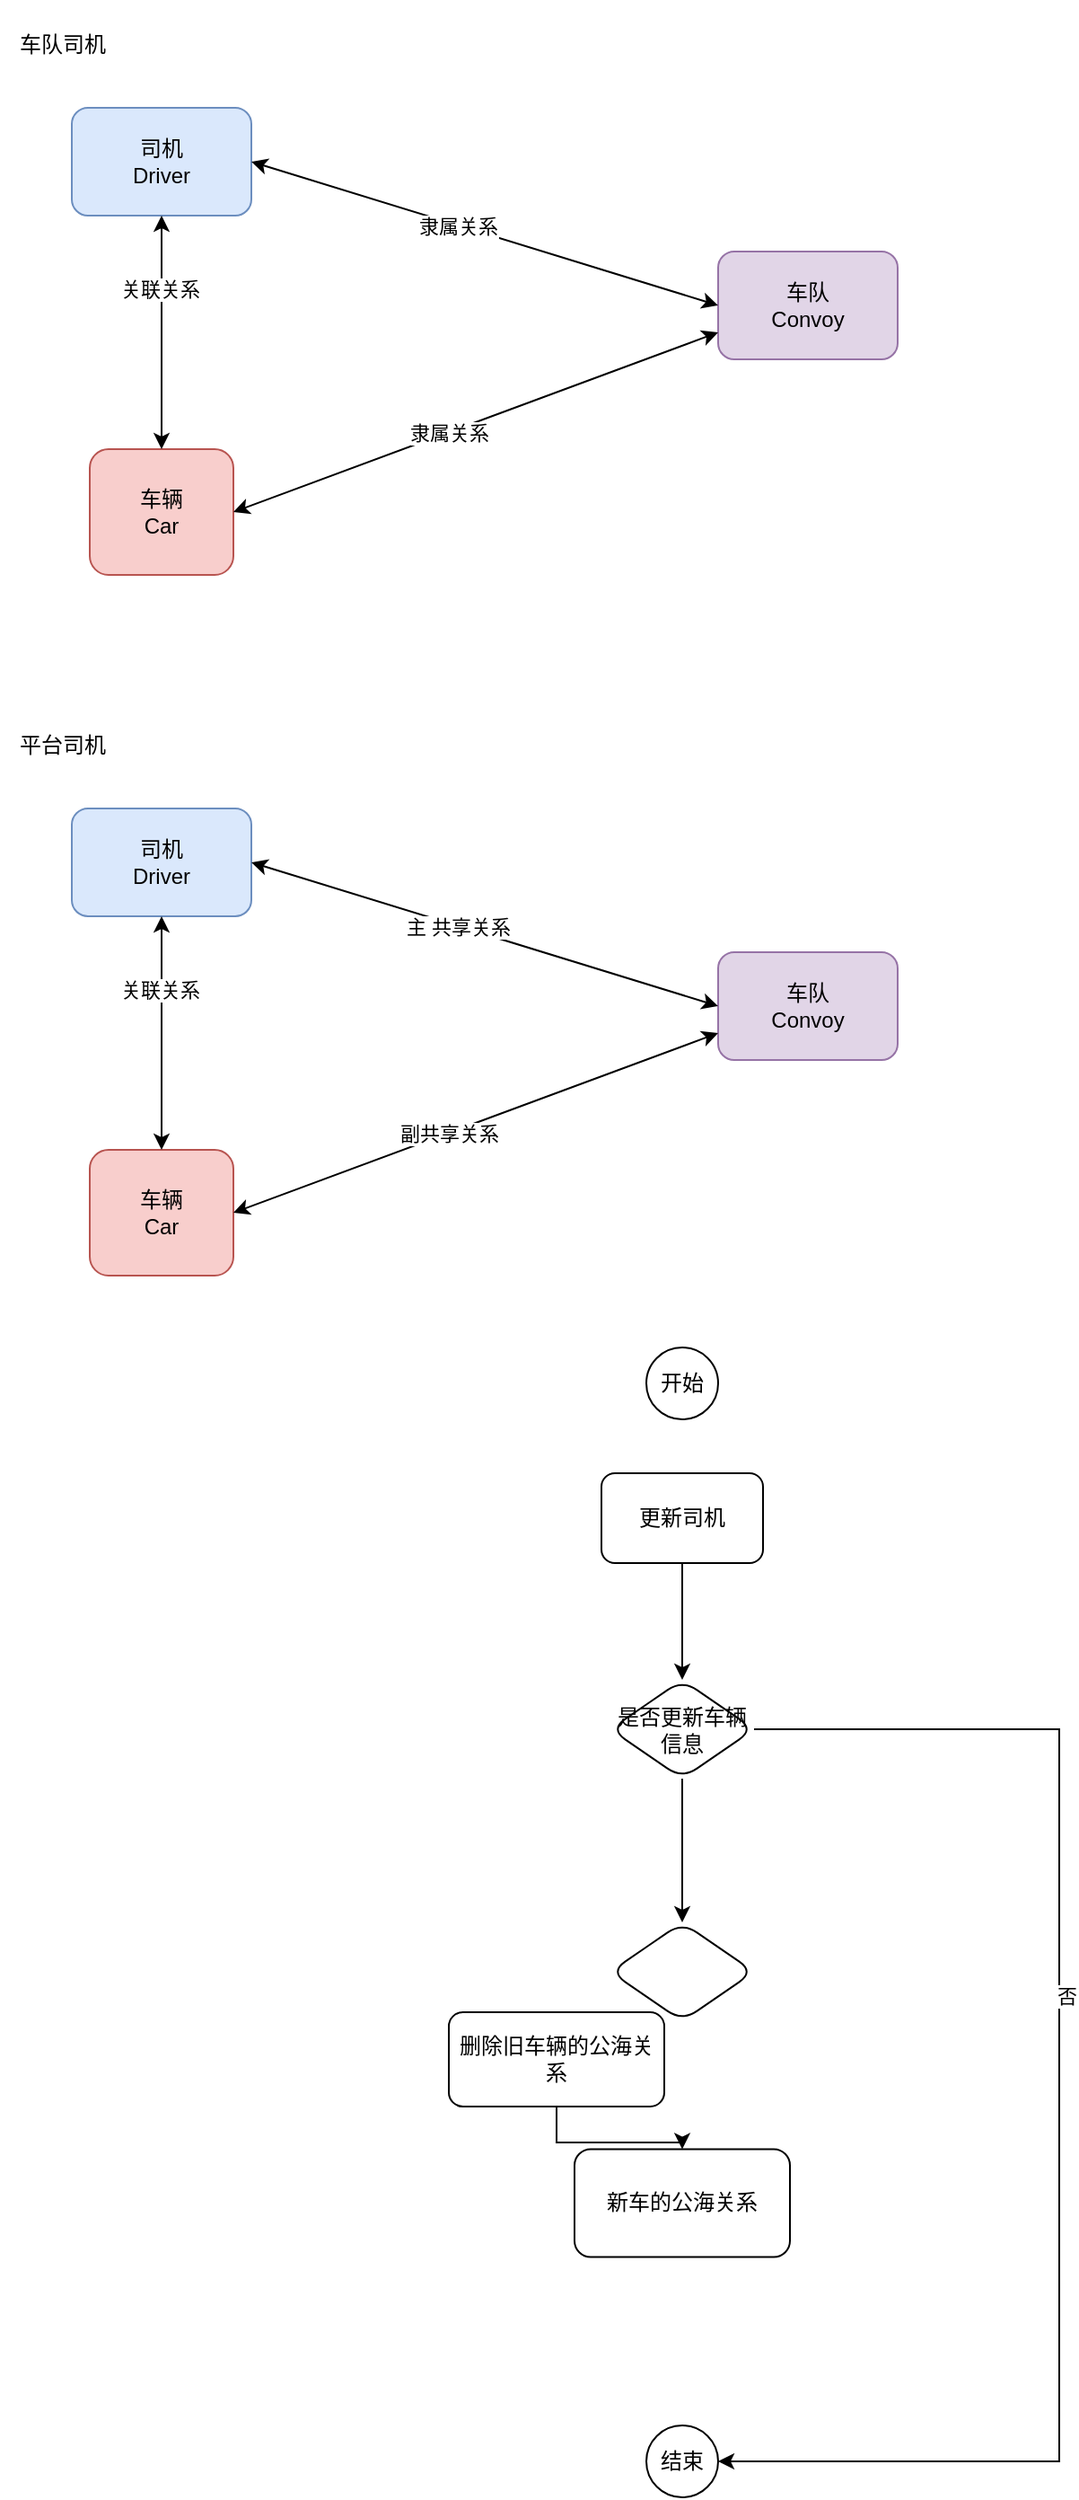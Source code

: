 <mxfile version="14.2.7" type="github">
  <diagram id="2kbX1E1XRLJPokDe4Fhj" name="第 1 页">
    <mxGraphModel dx="1619" dy="1062" grid="1" gridSize="10" guides="1" tooltips="1" connect="1" arrows="1" fold="1" page="1" pageScale="1" pageWidth="827" pageHeight="1169" math="0" shadow="0">
      <root>
        <mxCell id="0" />
        <mxCell id="1" parent="0" />
        <mxCell id="YYjRhVhqArYzpzuxB-8n-1" value="司机&lt;br&gt;Driver" style="rounded=1;whiteSpace=wrap;html=1;fillColor=#dae8fc;strokeColor=#6c8ebf;" vertex="1" parent="1">
          <mxGeometry x="110" y="170" width="100" height="60" as="geometry" />
        </mxCell>
        <mxCell id="YYjRhVhqArYzpzuxB-8n-2" value="车队&lt;br&gt;Convoy" style="rounded=1;whiteSpace=wrap;html=1;fillColor=#e1d5e7;strokeColor=#9673a6;" vertex="1" parent="1">
          <mxGeometry x="470" y="250" width="100" height="60" as="geometry" />
        </mxCell>
        <mxCell id="YYjRhVhqArYzpzuxB-8n-3" value="车辆&lt;br&gt;Car" style="rounded=1;whiteSpace=wrap;html=1;fillColor=#f8cecc;strokeColor=#b85450;" vertex="1" parent="1">
          <mxGeometry x="120" y="360" width="80" height="70" as="geometry" />
        </mxCell>
        <mxCell id="YYjRhVhqArYzpzuxB-8n-4" value="" style="endArrow=classic;startArrow=classic;html=1;entryX=0;entryY=0.5;entryDx=0;entryDy=0;" edge="1" parent="1" target="YYjRhVhqArYzpzuxB-8n-2">
          <mxGeometry width="50" height="50" relative="1" as="geometry">
            <mxPoint x="210" y="200" as="sourcePoint" />
            <mxPoint x="260" y="150" as="targetPoint" />
          </mxGeometry>
        </mxCell>
        <mxCell id="YYjRhVhqArYzpzuxB-8n-5" value="隶属关系" style="edgeLabel;html=1;align=center;verticalAlign=middle;resizable=0;points=[];" vertex="1" connectable="0" parent="YYjRhVhqArYzpzuxB-8n-4">
          <mxGeometry x="-0.115" relative="1" as="geometry">
            <mxPoint as="offset" />
          </mxGeometry>
        </mxCell>
        <mxCell id="YYjRhVhqArYzpzuxB-8n-6" value="" style="endArrow=classic;startArrow=classic;html=1;entryX=0;entryY=0.75;entryDx=0;entryDy=0;exitX=1;exitY=0.5;exitDx=0;exitDy=0;" edge="1" parent="1" source="YYjRhVhqArYzpzuxB-8n-3" target="YYjRhVhqArYzpzuxB-8n-2">
          <mxGeometry width="50" height="50" relative="1" as="geometry">
            <mxPoint x="360" y="490" as="sourcePoint" />
            <mxPoint x="690" y="530" as="targetPoint" />
          </mxGeometry>
        </mxCell>
        <mxCell id="YYjRhVhqArYzpzuxB-8n-7" value="隶属关系" style="edgeLabel;html=1;align=center;verticalAlign=middle;resizable=0;points=[];" vertex="1" connectable="0" parent="YYjRhVhqArYzpzuxB-8n-6">
          <mxGeometry x="-0.115" relative="1" as="geometry">
            <mxPoint as="offset" />
          </mxGeometry>
        </mxCell>
        <mxCell id="YYjRhVhqArYzpzuxB-8n-8" value="" style="endArrow=classic;startArrow=classic;html=1;exitX=0.5;exitY=1;exitDx=0;exitDy=0;entryX=0.5;entryY=0;entryDx=0;entryDy=0;" edge="1" parent="1" source="YYjRhVhqArYzpzuxB-8n-1" target="YYjRhVhqArYzpzuxB-8n-3">
          <mxGeometry width="50" height="50" relative="1" as="geometry">
            <mxPoint x="230" y="540" as="sourcePoint" />
            <mxPoint x="280" y="490" as="targetPoint" />
          </mxGeometry>
        </mxCell>
        <mxCell id="YYjRhVhqArYzpzuxB-8n-9" value="关联关系" style="edgeLabel;html=1;align=center;verticalAlign=middle;resizable=0;points=[];" vertex="1" connectable="0" parent="YYjRhVhqArYzpzuxB-8n-8">
          <mxGeometry x="-0.354" y="-1" relative="1" as="geometry">
            <mxPoint y="-1" as="offset" />
          </mxGeometry>
        </mxCell>
        <mxCell id="YYjRhVhqArYzpzuxB-8n-11" value="车队司机" style="text;html=1;strokeColor=none;fillColor=none;align=center;verticalAlign=middle;whiteSpace=wrap;rounded=0;" vertex="1" parent="1">
          <mxGeometry x="70" y="110" width="70" height="50" as="geometry" />
        </mxCell>
        <mxCell id="YYjRhVhqArYzpzuxB-8n-24" value="司机&lt;br&gt;Driver" style="rounded=1;whiteSpace=wrap;html=1;fillColor=#dae8fc;strokeColor=#6c8ebf;" vertex="1" parent="1">
          <mxGeometry x="110" y="560" width="100" height="60" as="geometry" />
        </mxCell>
        <mxCell id="YYjRhVhqArYzpzuxB-8n-25" value="车队&lt;br&gt;Convoy" style="rounded=1;whiteSpace=wrap;html=1;fillColor=#e1d5e7;strokeColor=#9673a6;" vertex="1" parent="1">
          <mxGeometry x="470" y="640" width="100" height="60" as="geometry" />
        </mxCell>
        <mxCell id="YYjRhVhqArYzpzuxB-8n-26" value="车辆&lt;br&gt;Car" style="rounded=1;whiteSpace=wrap;html=1;fillColor=#f8cecc;strokeColor=#b85450;" vertex="1" parent="1">
          <mxGeometry x="120" y="750" width="80" height="70" as="geometry" />
        </mxCell>
        <mxCell id="YYjRhVhqArYzpzuxB-8n-27" value="" style="endArrow=classic;startArrow=classic;html=1;entryX=0;entryY=0.5;entryDx=0;entryDy=0;" edge="1" parent="1" target="YYjRhVhqArYzpzuxB-8n-25">
          <mxGeometry width="50" height="50" relative="1" as="geometry">
            <mxPoint x="210" y="590" as="sourcePoint" />
            <mxPoint x="260" y="540" as="targetPoint" />
          </mxGeometry>
        </mxCell>
        <mxCell id="YYjRhVhqArYzpzuxB-8n-28" value="主 共享关系" style="edgeLabel;html=1;align=center;verticalAlign=middle;resizable=0;points=[];" vertex="1" connectable="0" parent="YYjRhVhqArYzpzuxB-8n-27">
          <mxGeometry x="-0.115" relative="1" as="geometry">
            <mxPoint as="offset" />
          </mxGeometry>
        </mxCell>
        <mxCell id="YYjRhVhqArYzpzuxB-8n-29" value="" style="endArrow=classic;startArrow=classic;html=1;entryX=0;entryY=0.75;entryDx=0;entryDy=0;exitX=1;exitY=0.5;exitDx=0;exitDy=0;" edge="1" parent="1" source="YYjRhVhqArYzpzuxB-8n-26" target="YYjRhVhqArYzpzuxB-8n-25">
          <mxGeometry width="50" height="50" relative="1" as="geometry">
            <mxPoint x="360" y="880" as="sourcePoint" />
            <mxPoint x="690" y="920" as="targetPoint" />
          </mxGeometry>
        </mxCell>
        <mxCell id="YYjRhVhqArYzpzuxB-8n-30" value="副共享关系" style="edgeLabel;html=1;align=center;verticalAlign=middle;resizable=0;points=[];" vertex="1" connectable="0" parent="YYjRhVhqArYzpzuxB-8n-29">
          <mxGeometry x="-0.115" relative="1" as="geometry">
            <mxPoint as="offset" />
          </mxGeometry>
        </mxCell>
        <mxCell id="YYjRhVhqArYzpzuxB-8n-31" value="" style="endArrow=classic;startArrow=classic;html=1;exitX=0.5;exitY=1;exitDx=0;exitDy=0;entryX=0.5;entryY=0;entryDx=0;entryDy=0;" edge="1" parent="1" source="YYjRhVhqArYzpzuxB-8n-24" target="YYjRhVhqArYzpzuxB-8n-26">
          <mxGeometry width="50" height="50" relative="1" as="geometry">
            <mxPoint x="230" y="930" as="sourcePoint" />
            <mxPoint x="280" y="880" as="targetPoint" />
          </mxGeometry>
        </mxCell>
        <mxCell id="YYjRhVhqArYzpzuxB-8n-32" value="关联关系" style="edgeLabel;html=1;align=center;verticalAlign=middle;resizable=0;points=[];" vertex="1" connectable="0" parent="YYjRhVhqArYzpzuxB-8n-31">
          <mxGeometry x="-0.354" y="-1" relative="1" as="geometry">
            <mxPoint y="-1" as="offset" />
          </mxGeometry>
        </mxCell>
        <mxCell id="YYjRhVhqArYzpzuxB-8n-33" value="平台司机" style="text;html=1;strokeColor=none;fillColor=none;align=center;verticalAlign=middle;whiteSpace=wrap;rounded=0;" vertex="1" parent="1">
          <mxGeometry x="70" y="500" width="70" height="50" as="geometry" />
        </mxCell>
        <mxCell id="YYjRhVhqArYzpzuxB-8n-37" value="" style="edgeStyle=orthogonalEdgeStyle;rounded=0;orthogonalLoop=1;jettySize=auto;html=1;" edge="1" parent="1" source="YYjRhVhqArYzpzuxB-8n-34" target="YYjRhVhqArYzpzuxB-8n-36">
          <mxGeometry relative="1" as="geometry" />
        </mxCell>
        <mxCell id="YYjRhVhqArYzpzuxB-8n-34" value="更新司机" style="rounded=1;whiteSpace=wrap;html=1;" vertex="1" parent="1">
          <mxGeometry x="405" y="930" width="90" height="50" as="geometry" />
        </mxCell>
        <mxCell id="YYjRhVhqArYzpzuxB-8n-35" value="开始" style="ellipse;whiteSpace=wrap;html=1;aspect=fixed;" vertex="1" parent="1">
          <mxGeometry x="430" y="860" width="40" height="40" as="geometry" />
        </mxCell>
        <mxCell id="YYjRhVhqArYzpzuxB-8n-39" style="edgeStyle=orthogonalEdgeStyle;rounded=0;orthogonalLoop=1;jettySize=auto;html=1;exitX=1;exitY=0.5;exitDx=0;exitDy=0;entryX=1;entryY=0.5;entryDx=0;entryDy=0;" edge="1" parent="1" source="YYjRhVhqArYzpzuxB-8n-36" target="YYjRhVhqArYzpzuxB-8n-38">
          <mxGeometry relative="1" as="geometry">
            <Array as="points">
              <mxPoint x="660" y="1073" />
              <mxPoint x="660" y="1480" />
            </Array>
          </mxGeometry>
        </mxCell>
        <mxCell id="YYjRhVhqArYzpzuxB-8n-40" value="否" style="edgeLabel;html=1;align=center;verticalAlign=middle;resizable=0;points=[];" vertex="1" connectable="0" parent="YYjRhVhqArYzpzuxB-8n-39">
          <mxGeometry x="-0.171" y="4" relative="1" as="geometry">
            <mxPoint as="offset" />
          </mxGeometry>
        </mxCell>
        <mxCell id="YYjRhVhqArYzpzuxB-8n-47" value="" style="edgeStyle=orthogonalEdgeStyle;rounded=0;orthogonalLoop=1;jettySize=auto;html=1;" edge="1" parent="1" source="YYjRhVhqArYzpzuxB-8n-36" target="YYjRhVhqArYzpzuxB-8n-46">
          <mxGeometry relative="1" as="geometry" />
        </mxCell>
        <mxCell id="YYjRhVhqArYzpzuxB-8n-36" value="是否更新车辆信息" style="rhombus;whiteSpace=wrap;html=1;rounded=1;" vertex="1" parent="1">
          <mxGeometry x="410" y="1045" width="80" height="55" as="geometry" />
        </mxCell>
        <mxCell id="YYjRhVhqArYzpzuxB-8n-38" value="结束" style="ellipse;whiteSpace=wrap;html=1;aspect=fixed;" vertex="1" parent="1">
          <mxGeometry x="430" y="1460" width="40" height="40" as="geometry" />
        </mxCell>
        <mxCell id="YYjRhVhqArYzpzuxB-8n-45" value="" style="edgeStyle=orthogonalEdgeStyle;rounded=0;orthogonalLoop=1;jettySize=auto;html=1;" edge="1" parent="1" source="YYjRhVhqArYzpzuxB-8n-41" target="YYjRhVhqArYzpzuxB-8n-44">
          <mxGeometry relative="1" as="geometry" />
        </mxCell>
        <mxCell id="YYjRhVhqArYzpzuxB-8n-41" value="删除旧车辆的公海关系" style="whiteSpace=wrap;html=1;rounded=1;" vertex="1" parent="1">
          <mxGeometry x="320" y="1230" width="120" height="52.5" as="geometry" />
        </mxCell>
        <mxCell id="YYjRhVhqArYzpzuxB-8n-44" value="新车的公海关系" style="whiteSpace=wrap;html=1;rounded=1;" vertex="1" parent="1">
          <mxGeometry x="390" y="1306.25" width="120" height="60" as="geometry" />
        </mxCell>
        <mxCell id="YYjRhVhqArYzpzuxB-8n-46" value="" style="rhombus;whiteSpace=wrap;html=1;rounded=1;" vertex="1" parent="1">
          <mxGeometry x="410" y="1180" width="80" height="55" as="geometry" />
        </mxCell>
      </root>
    </mxGraphModel>
  </diagram>
</mxfile>
